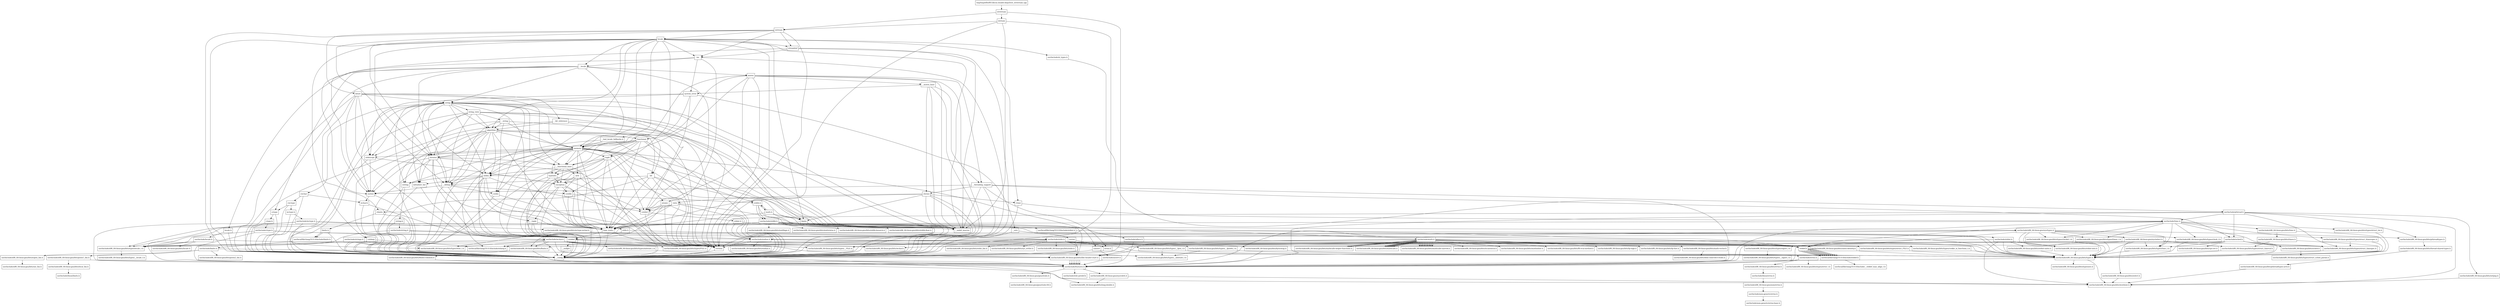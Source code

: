 digraph "dependencies" {
  header_1 [ shape="box", label="strstream"];
  header_0 [ shape="box", label="tmp/tmpw8iwRO.libcxx.header.deps/test_strstream.cpp"];
  header_2 [ shape="box", label="__config"];
  header_3 [ shape="box", label="usr/include/features.h"];
  header_4 [ shape="box", label="usr/include/stdc-predef.h"];
  header_5 [ shape="box", label="usr/include/x86_64-linux-gnu/sys/cdefs.h"];
  header_6 [ shape="box", label="usr/include/x86_64-linux-gnu/bits/wordsize.h"];
  header_7 [ shape="box", label="usr/include/x86_64-linux-gnu/bits/long-double.h"];
  header_8 [ shape="box", label="usr/include/x86_64-linux-gnu/gnu/stubs.h"];
  header_9 [ shape="box", label="usr/include/x86_64-linux-gnu/gnu/stubs-64.h"];
  header_11 [ shape="box", label="ostream"];
  header_12 [ shape="box", label="ios"];
  header_13 [ shape="box", label="iosfwd"];
  header_14 [ shape="box", label="wchar.h"];
  header_15 [ shape="box", label="usr/include/wchar.h"];
  header_16 [ shape="box", label="usr/include/x86_64-linux-gnu/bits/libc-header-start.h"];
  header_17 [ shape="box", label="usr/include/x86_64-linux-gnu/bits/floatn.h"];
  header_18 [ shape="box", label="usr/include/x86_64-linux-gnu/bits/floatn-common.h"];
  header_19 [ shape="box", label="stddef.h"];
  header_20 [ shape="box", label="usr/local/lib/clang/10.0.0/include/stddef.h"];
  header_21 [ shape="box", label="usr/local/lib/clang/10.0.0/include/stdarg.h"];
  header_22 [ shape="box", label="usr/include/x86_64-linux-gnu/bits/wchar.h"];
  header_23 [ shape="box", label="usr/include/x86_64-linux-gnu/bits/types/wint_t.h"];
  header_24 [ shape="box", label="usr/include/x86_64-linux-gnu/bits/types/mbstate_t.h"];
  header_25 [ shape="box", label="usr/include/x86_64-linux-gnu/bits/types/__mbstate_t.h"];
  header_26 [ shape="box", label="usr/include/x86_64-linux-gnu/bits/types/__FILE.h"];
  header_27 [ shape="box", label="usr/include/x86_64-linux-gnu/bits/types/FILE.h"];
  header_28 [ shape="box", label="usr/include/x86_64-linux-gnu/bits/types/locale_t.h"];
  header_29 [ shape="box", label="usr/include/x86_64-linux-gnu/bits/types/__locale_t.h"];
  header_30 [ shape="box", label="__locale"];
  header_31 [ shape="box", label="string"];
  header_32 [ shape="box", label="string_view"];
  header_33 [ shape="box", label="__string"];
  header_34 [ shape="box", label="algorithm"];
  header_35 [ shape="box", label="initializer_list"];
  header_36 [ shape="box", label="cstddef"];
  header_37 [ shape="box", label="version"];
  header_38 [ shape="box", label="usr/local/lib/clang/10.0.0/include/__stddef_max_align_t.h"];
  header_39 [ shape="box", label="__nullptr"];
  header_40 [ shape="box", label="type_traits"];
  header_41 [ shape="box", label="cstring"];
  header_42 [ shape="box", label="string.h"];
  header_43 [ shape="box", label="usr/include/string.h"];
  header_44 [ shape="box", label="usr/include/strings.h"];
  header_45 [ shape="box", label="utility"];
  header_46 [ shape="box", label="__tuple"];
  header_47 [ shape="box", label="cstdint"];
  header_48 [ shape="box", label="stdint.h"];
  header_49 [ shape="box", label="usr/local/lib/clang/10.0.0/include/stdint.h"];
  header_50 [ shape="box", label="usr/include/stdint.h"];
  header_51 [ shape="box", label="usr/include/x86_64-linux-gnu/bits/types.h"];
  header_52 [ shape="box", label="usr/include/x86_64-linux-gnu/bits/typesizes.h"];
  header_53 [ shape="box", label="usr/include/x86_64-linux-gnu/bits/stdint-intn.h"];
  header_54 [ shape="box", label="usr/include/x86_64-linux-gnu/bits/stdint-uintn.h"];
  header_55 [ shape="box", label="__debug"];
  header_56 [ shape="box", label="cstdlib"];
  header_57 [ shape="box", label="stdlib.h"];
  header_58 [ shape="box", label="usr/include/stdlib.h"];
  header_59 [ shape="box", label="usr/include/x86_64-linux-gnu/bits/waitflags.h"];
  header_60 [ shape="box", label="usr/include/x86_64-linux-gnu/bits/waitstatus.h"];
  header_61 [ shape="box", label="usr/include/x86_64-linux-gnu/sys/types.h"];
  header_62 [ shape="box", label="usr/include/x86_64-linux-gnu/bits/types/clock_t.h"];
  header_63 [ shape="box", label="usr/include/x86_64-linux-gnu/bits/types/clockid_t.h"];
  header_64 [ shape="box", label="usr/include/x86_64-linux-gnu/bits/types/time_t.h"];
  header_65 [ shape="box", label="usr/include/x86_64-linux-gnu/bits/types/timer_t.h"];
  header_66 [ shape="box", label="usr/include/endian.h"];
  header_67 [ shape="box", label="usr/include/x86_64-linux-gnu/bits/endian.h"];
  header_68 [ shape="box", label="usr/include/x86_64-linux-gnu/bits/byteswap.h"];
  header_69 [ shape="box", label="usr/include/x86_64-linux-gnu/bits/uintn-identity.h"];
  header_70 [ shape="box", label="usr/include/x86_64-linux-gnu/sys/select.h"];
  header_71 [ shape="box", label="usr/include/x86_64-linux-gnu/bits/select.h"];
  header_72 [ shape="box", label="usr/include/x86_64-linux-gnu/bits/types/sigset_t.h"];
  header_73 [ shape="box", label="usr/include/x86_64-linux-gnu/bits/types/__sigset_t.h"];
  header_74 [ shape="box", label="usr/include/x86_64-linux-gnu/bits/types/struct_timeval.h"];
  header_75 [ shape="box", label="usr/include/x86_64-linux-gnu/bits/types/struct_timespec.h"];
  header_76 [ shape="box", label="usr/include/x86_64-linux-gnu/bits/pthreadtypes.h"];
  header_77 [ shape="box", label="usr/include/x86_64-linux-gnu/bits/thread-shared-types.h"];
  header_78 [ shape="box", label="usr/include/x86_64-linux-gnu/bits/pthreadtypes-arch.h"];
  header_79 [ shape="box", label="usr/include/alloca.h"];
  header_80 [ shape="box", label="usr/include/x86_64-linux-gnu/bits/stdlib-bsearch.h"];
  header_81 [ shape="box", label="usr/include/x86_64-linux-gnu/bits/stdlib-float.h"];
  header_82 [ shape="box", label="math.h"];
  header_83 [ shape="box", label="usr/include/math.h"];
  header_84 [ shape="box", label="usr/include/x86_64-linux-gnu/bits/math-vector.h"];
  header_85 [ shape="box", label="usr/include/x86_64-linux-gnu/bits/libm-simd-decl-stubs.h"];
  header_86 [ shape="box", label="usr/include/x86_64-linux-gnu/bits/flt-eval-method.h"];
  header_87 [ shape="box", label="usr/include/x86_64-linux-gnu/bits/fp-logb.h"];
  header_88 [ shape="box", label="usr/include/x86_64-linux-gnu/bits/fp-fast.h"];
  header_89 [ shape="box", label="usr/include/x86_64-linux-gnu/bits/mathcalls-helper-functions.h"];
  header_90 [ shape="box", label="usr/include/x86_64-linux-gnu/bits/mathcalls.h"];
  header_91 [ shape="box", label="usr/include/x86_64-linux-gnu/bits/mathcalls-narrow.h"];
  header_92 [ shape="box", label="usr/include/x86_64-linux-gnu/bits/iscanonical.h"];
  header_93 [ shape="box", label="usr/include/x86_64-linux-gnu/bits/mathinline.h"];
  header_94 [ shape="box", label="limits"];
  header_95 [ shape="box", label="__undef_macros"];
  header_96 [ shape="box", label="cstdio"];
  header_97 [ shape="box", label="stdio.h"];
  header_98 [ shape="box", label="usr/include/stdio.h"];
  header_99 [ shape="box", label="usr/include/x86_64-linux-gnu/bits/types/__fpos_t.h"];
  header_100 [ shape="box", label="usr/include/x86_64-linux-gnu/bits/types/__fpos64_t.h"];
  header_101 [ shape="box", label="usr/include/x86_64-linux-gnu/bits/types/struct_FILE.h"];
  header_102 [ shape="box", label="usr/include/x86_64-linux-gnu/bits/types/cookie_io_functions_t.h"];
  header_103 [ shape="box", label="usr/include/x86_64-linux-gnu/bits/stdio_lim.h"];
  header_104 [ shape="box", label="usr/include/x86_64-linux-gnu/bits/sys_errlist.h"];
  header_105 [ shape="box", label="usr/include/x86_64-linux-gnu/bits/stdio.h"];
  header_106 [ shape="box", label="memory"];
  header_107 [ shape="box", label="typeinfo"];
  header_108 [ shape="box", label="exception"];
  header_109 [ shape="box", label="new"];
  header_110 [ shape="box", label="iterator"];
  header_111 [ shape="box", label="__functional_base"];
  header_112 [ shape="box", label="tuple"];
  header_113 [ shape="box", label="stdexcept"];
  header_114 [ shape="box", label="cassert"];
  header_115 [ shape="box", label="usr/include/assert.h"];
  header_116 [ shape="box", label="atomic"];
  header_117 [ shape="box", label="functional"];
  header_118 [ shape="box", label="bit"];
  header_119 [ shape="box", label="cwchar"];
  header_120 [ shape="box", label="cwctype"];
  header_121 [ shape="box", label="cctype"];
  header_122 [ shape="box", label="ctype.h"];
  header_123 [ shape="box", label="usr/include/ctype.h"];
  header_124 [ shape="box", label="wctype.h"];
  header_125 [ shape="box", label="usr/include/wctype.h"];
  header_126 [ shape="box", label="usr/include/x86_64-linux-gnu/bits/wctype-wchar.h"];
  header_127 [ shape="box", label="mutex"];
  header_128 [ shape="box", label="__mutex_base"];
  header_129 [ shape="box", label="chrono"];
  header_130 [ shape="box", label="ctime"];
  header_131 [ shape="box", label="usr/include/time.h"];
  header_132 [ shape="box", label="usr/include/x86_64-linux-gnu/bits/time.h"];
  header_133 [ shape="box", label="usr/include/x86_64-linux-gnu/bits/timex.h"];
  header_134 [ shape="box", label="usr/include/x86_64-linux-gnu/bits/types/struct_tm.h"];
  header_135 [ shape="box", label="usr/include/x86_64-linux-gnu/bits/types/struct_itimerspec.h"];
  header_136 [ shape="box", label="ratio"];
  header_137 [ shape="box", label="climits"];
  header_138 [ shape="box", label="limits.h"];
  header_139 [ shape="box", label="usr/local/lib/clang/10.0.0/include/limits.h"];
  header_140 [ shape="box", label="usr/include/limits.h"];
  header_141 [ shape="box", label="usr/include/x86_64-linux-gnu/bits/posix1_lim.h"];
  header_142 [ shape="box", label="usr/include/x86_64-linux-gnu/bits/local_lim.h"];
  header_143 [ shape="box", label="usr/include/linux/limits.h"];
  header_144 [ shape="box", label="usr/include/x86_64-linux-gnu/bits/posix2_lim.h"];
  header_145 [ shape="box", label="usr/include/x86_64-linux-gnu/bits/xopen_lim.h"];
  header_146 [ shape="box", label="usr/include/x86_64-linux-gnu/bits/uio_lim.h"];
  header_147 [ shape="box", label="system_error"];
  header_148 [ shape="box", label="__errc"];
  header_149 [ shape="box", label="cerrno"];
  header_150 [ shape="box", label="errno.h"];
  header_151 [ shape="box", label="usr/include/errno.h"];
  header_152 [ shape="box", label="usr/include/x86_64-linux-gnu/bits/errno.h"];
  header_153 [ shape="box", label="usr/include/linux/errno.h"];
  header_154 [ shape="box", label="usr/include/x86_64-linux-gnu/asm/errno.h"];
  header_155 [ shape="box", label="usr/include/asm-generic/errno.h"];
  header_156 [ shape="box", label="usr/include/asm-generic/errno-base.h"];
  header_157 [ shape="box", label="usr/include/x86_64-linux-gnu/bits/types/error_t.h"];
  header_158 [ shape="box", label="__threading_support"];
  header_10 [ shape="box", label="usr/include/pthread.h"];
  header_159 [ shape="box", label="usr/include/sched.h"];
  header_160 [ shape="box", label="usr/include/x86_64-linux-gnu/bits/sched.h"];
  header_161 [ shape="box", label="usr/include/x86_64-linux-gnu/bits/types/struct_sched_param.h"];
  header_162 [ shape="box", label="usr/include/x86_64-linux-gnu/bits/cpu-set.h"];
  header_163 [ shape="box", label="usr/include/x86_64-linux-gnu/bits/setjmp.h"];
  header_164 [ shape="box", label="locale.h"];
  header_165 [ shape="box", label="usr/include/locale.h"];
  header_166 [ shape="box", label="usr/include/x86_64-linux-gnu/bits/locale.h"];
  header_167 [ shape="box", label="streambuf"];
  header_168 [ shape="box", label="locale"];
  header_169 [ shape="box", label="cstdarg"];
  header_170 [ shape="box", label="usr/include/nl_types.h"];
  header_171 [ shape="box", label="__bsd_locale_fallbacks.h"];
  header_172 [ shape="box", label="bitset"];
  header_173 [ shape="box", label="__bit_reference"];
  header_174 [ shape="box", label="istream"];
  header_16 -> header_3;
  header_16 -> header_3;
  header_16 -> header_3;
  header_16 -> header_3;
  header_16 -> header_3;
  header_16 -> header_3;
  header_16 -> header_3;
  header_128 -> header_2;
  header_128 -> header_129;
  header_128 -> header_147;
  header_128 -> header_158;
  header_128 -> header_95;
  header_130 -> header_2;
  header_130 -> header_131;
  header_84 -> header_85;
  header_164 -> header_2;
  header_164 -> header_165;
  header_117 -> header_2;
  header_117 -> header_40;
  header_117 -> header_107;
  header_117 -> header_108;
  header_117 -> header_106;
  header_117 -> header_112;
  header_117 -> header_45;
  header_117 -> header_37;
  header_117 -> header_111;
  header_115 -> header_3;
  header_160 -> header_161;
  header_5 -> header_6;
  header_5 -> header_7;
  header_31 -> header_2;
  header_31 -> header_32;
  header_31 -> header_13;
  header_31 -> header_41;
  header_31 -> header_96;
  header_31 -> header_119;
  header_31 -> header_34;
  header_31 -> header_110;
  header_31 -> header_45;
  header_31 -> header_106;
  header_31 -> header_113;
  header_31 -> header_40;
  header_31 -> header_35;
  header_31 -> header_111;
  header_31 -> header_37;
  header_31 -> header_47;
  header_31 -> header_55;
  header_31 -> header_95;
  header_33 -> header_2;
  header_33 -> header_34;
  header_33 -> header_96;
  header_33 -> header_106;
  header_33 -> header_55;
  header_33 -> header_95;
  header_36 -> header_2;
  header_36 -> header_37;
  header_36 -> header_20;
  header_36 -> header_39;
  header_122 -> header_2;
  header_122 -> header_123;
  header_17 -> header_3;
  header_17 -> header_18;
  header_61 -> header_3;
  header_61 -> header_51;
  header_61 -> header_62;
  header_61 -> header_63;
  header_61 -> header_64;
  header_61 -> header_65;
  header_61 -> header_19;
  header_61 -> header_53;
  header_61 -> header_66;
  header_61 -> header_70;
  header_61 -> header_76;
  header_28 -> header_29;
  header_32 -> header_2;
  header_32 -> header_33;
  header_32 -> header_34;
  header_32 -> header_110;
  header_32 -> header_94;
  header_32 -> header_113;
  header_32 -> header_37;
  header_32 -> header_55;
  header_32 -> header_95;
  header_35 -> header_2;
  header_35 -> header_36;
  header_83 -> header_16;
  header_83 -> header_51;
  header_83 -> header_84;
  header_83 -> header_17;
  header_83 -> header_86;
  header_83 -> header_87;
  header_83 -> header_88;
  header_83 -> header_89;
  header_83 -> header_90;
  header_83 -> header_89;
  header_83 -> header_90;
  header_83 -> header_89;
  header_83 -> header_90;
  header_83 -> header_90;
  header_83 -> header_90;
  header_83 -> header_90;
  header_83 -> header_90;
  header_83 -> header_91;
  header_83 -> header_91;
  header_83 -> header_91;
  header_83 -> header_91;
  header_83 -> header_91;
  header_83 -> header_91;
  header_83 -> header_91;
  header_83 -> header_91;
  header_83 -> header_91;
  header_83 -> header_92;
  header_83 -> header_93;
  header_168 -> header_2;
  header_168 -> header_30;
  header_168 -> header_55;
  header_168 -> header_34;
  header_168 -> header_106;
  header_168 -> header_12;
  header_168 -> header_167;
  header_168 -> header_110;
  header_168 -> header_94;
  header_168 -> header_37;
  header_168 -> header_169;
  header_168 -> header_56;
  header_168 -> header_130;
  header_168 -> header_96;
  header_168 -> header_170;
  header_168 -> header_171;
  header_168 -> header_95;
  header_39 -> header_2;
  header_1 -> header_2;
  header_1 -> header_11;
  header_1 -> header_174;
  header_37 -> header_2;
  header_132 -> header_51;
  header_132 -> header_133;
  header_165 -> header_3;
  header_165 -> header_19;
  header_165 -> header_166;
  header_165 -> header_28;
  header_170 -> header_3;
  header_34 -> header_2;
  header_34 -> header_35;
  header_34 -> header_40;
  header_34 -> header_41;
  header_34 -> header_45;
  header_34 -> header_106;
  header_34 -> header_117;
  header_34 -> header_110;
  header_34 -> header_36;
  header_34 -> header_118;
  header_34 -> header_37;
  header_34 -> header_55;
  header_34 -> header_95;
  header_75 -> header_51;
  header_169 -> header_2;
  header_169 -> header_21;
  header_15 -> header_16;
  header_15 -> header_17;
  header_15 -> header_19;
  header_15 -> header_21;
  header_15 -> header_22;
  header_15 -> header_23;
  header_15 -> header_24;
  header_15 -> header_26;
  header_15 -> header_27;
  header_15 -> header_28;
  header_163 -> header_6;
  header_151 -> header_3;
  header_151 -> header_152;
  header_151 -> header_157;
  header_171 -> header_57;
  header_171 -> header_21;
  header_171 -> header_106;
  header_125 -> header_3;
  header_125 -> header_51;
  header_125 -> header_23;
  header_125 -> header_126;
  header_125 -> header_28;
  header_136 -> header_2;
  header_136 -> header_47;
  header_136 -> header_137;
  header_136 -> header_40;
  header_136 -> header_95;
  header_51 -> header_3;
  header_51 -> header_6;
  header_51 -> header_52;
  header_46 -> header_2;
  header_46 -> header_36;
  header_46 -> header_40;
  header_141 -> header_6;
  header_141 -> header_142;
  header_116 -> header_2;
  header_116 -> header_36;
  header_116 -> header_47;
  header_116 -> header_40;
  header_116 -> header_37;
  header_48 -> header_2;
  header_48 -> header_49;
  header_94 -> header_2;
  header_94 -> header_40;
  header_94 -> header_95;
  header_94 -> header_37;
  header_147 -> header_148;
  header_147 -> header_40;
  header_147 -> header_113;
  header_147 -> header_111;
  header_147 -> header_31;
  header_10 -> header_3;
  header_10 -> header_66;
  header_10 -> header_159;
  header_10 -> header_131;
  header_10 -> header_76;
  header_10 -> header_163;
  header_10 -> header_6;
  header_10 -> header_75;
  header_167 -> header_2;
  header_167 -> header_13;
  header_167 -> header_12;
  header_167 -> header_95;
  header_137 -> header_2;
  header_137 -> header_138;
  header_47 -> header_2;
  header_47 -> header_48;
  header_18 -> header_3;
  header_18 -> header_7;
  header_64 -> header_51;
  header_129 -> header_2;
  header_129 -> header_130;
  header_129 -> header_40;
  header_129 -> header_136;
  header_129 -> header_94;
  header_129 -> header_37;
  header_129 -> header_95;
  header_8 -> header_9;
  header_19 -> header_20;
  header_19 -> header_20;
  header_19 -> header_20;
  header_19 -> header_20;
  header_19 -> header_20;
  header_19 -> header_20;
  header_19 -> header_20;
  header_19 -> header_20;
  header_19 -> header_20;
  header_19 -> header_20;
  header_110 -> header_2;
  header_110 -> header_13;
  header_110 -> header_111;
  header_110 -> header_40;
  header_110 -> header_36;
  header_110 -> header_35;
  header_110 -> header_37;
  header_110 -> header_55;
  header_138 -> header_2;
  header_138 -> header_139;
  header_138 -> header_139;
  header_152 -> header_153;
  header_173 -> header_2;
  header_173 -> header_118;
  header_173 -> header_34;
  header_173 -> header_95;
  header_49 -> header_50;
  header_153 -> header_154;
  header_109 -> header_2;
  header_109 -> header_108;
  header_109 -> header_40;
  header_109 -> header_36;
  header_109 -> header_37;
  header_131 -> header_3;
  header_131 -> header_19;
  header_131 -> header_132;
  header_131 -> header_62;
  header_131 -> header_64;
  header_131 -> header_134;
  header_131 -> header_75;
  header_131 -> header_63;
  header_131 -> header_65;
  header_131 -> header_135;
  header_131 -> header_28;
  header_113 -> header_2;
  header_113 -> header_108;
  header_113 -> header_13;
  header_45 -> header_2;
  header_45 -> header_46;
  header_45 -> header_40;
  header_45 -> header_35;
  header_45 -> header_36;
  header_45 -> header_41;
  header_45 -> header_47;
  header_45 -> header_37;
  header_45 -> header_55;
  header_65 -> header_51;
  header_174 -> header_2;
  header_174 -> header_37;
  header_174 -> header_11;
  header_174 -> header_95;
  header_114 -> header_2;
  header_114 -> header_115;
  header_11 -> header_2;
  header_11 -> header_12;
  header_11 -> header_167;
  header_11 -> header_168;
  header_11 -> header_110;
  header_11 -> header_172;
  header_11 -> header_37;
  header_58 -> header_16;
  header_58 -> header_19;
  header_58 -> header_59;
  header_58 -> header_60;
  header_58 -> header_17;
  header_58 -> header_28;
  header_58 -> header_61;
  header_58 -> header_79;
  header_58 -> header_80;
  header_58 -> header_81;
  header_159 -> header_3;
  header_159 -> header_51;
  header_159 -> header_19;
  header_159 -> header_64;
  header_159 -> header_75;
  header_159 -> header_160;
  header_159 -> header_162;
  header_0 -> header_1;
  header_40 -> header_2;
  header_40 -> header_36;
  header_40 -> header_37;
  header_148 -> header_2;
  header_148 -> header_149;
  header_108 -> header_2;
  header_108 -> header_36;
  header_108 -> header_56;
  header_108 -> header_40;
  header_108 -> header_37;
  header_44 -> header_3;
  header_44 -> header_19;
  header_44 -> header_28;
  header_63 -> header_51;
  header_154 -> header_155;
  header_2 -> header_3;
  header_98 -> header_16;
  header_98 -> header_19;
  header_98 -> header_21;
  header_98 -> header_51;
  header_98 -> header_99;
  header_98 -> header_100;
  header_98 -> header_26;
  header_98 -> header_27;
  header_98 -> header_101;
  header_98 -> header_102;
  header_98 -> header_103;
  header_98 -> header_104;
  header_98 -> header_105;
  header_50 -> header_16;
  header_50 -> header_51;
  header_50 -> header_22;
  header_50 -> header_6;
  header_50 -> header_53;
  header_50 -> header_54;
  header_119 -> header_2;
  header_119 -> header_120;
  header_119 -> header_14;
  header_12 -> header_2;
  header_12 -> header_13;
  header_12 -> header_30;
  header_12 -> header_147;
  header_12 -> header_116;
  header_126 -> header_51;
  header_126 -> header_23;
  header_126 -> header_66;
  header_107 -> header_2;
  header_107 -> header_108;
  header_107 -> header_36;
  header_107 -> header_47;
  header_56 -> header_2;
  header_56 -> header_57;
  header_71 -> header_6;
  header_97 -> header_2;
  header_97 -> header_98;
  header_155 -> header_156;
  header_145 -> header_146;
  header_140 -> header_16;
  header_140 -> header_141;
  header_140 -> header_144;
  header_140 -> header_145;
  header_118 -> header_2;
  header_118 -> header_94;
  header_118 -> header_40;
  header_118 -> header_37;
  header_118 -> header_55;
  header_118 -> header_95;
  header_41 -> header_2;
  header_41 -> header_42;
  header_57 -> header_2;
  header_57 -> header_58;
  header_57 -> header_82;
  header_57 -> header_58;
  header_96 -> header_2;
  header_96 -> header_97;
  header_3 -> header_4;
  header_3 -> header_5;
  header_3 -> header_8;
  header_74 -> header_51;
  header_101 -> header_51;
  header_66 -> header_3;
  header_66 -> header_67;
  header_66 -> header_68;
  header_66 -> header_69;
  header_20 -> header_38;
  header_123 -> header_3;
  header_123 -> header_51;
  header_123 -> header_66;
  header_123 -> header_28;
  header_79 -> header_3;
  header_79 -> header_19;
  header_53 -> header_51;
  header_78 -> header_6;
  header_69 -> header_51;
  header_127 -> header_2;
  header_127 -> header_128;
  header_127 -> header_47;
  header_127 -> header_117;
  header_127 -> header_106;
  header_127 -> header_112;
  header_127 -> header_37;
  header_127 -> header_158;
  header_127 -> header_95;
  header_100 -> header_51;
  header_100 -> header_25;
  header_124 -> header_2;
  header_124 -> header_125;
  header_24 -> header_25;
  header_172 -> header_2;
  header_172 -> header_173;
  header_172 -> header_36;
  header_172 -> header_137;
  header_172 -> header_31;
  header_172 -> header_113;
  header_172 -> header_13;
  header_172 -> header_111;
  header_172 -> header_95;
  header_55 -> header_2;
  header_55 -> header_13;
  header_55 -> header_56;
  header_55 -> header_96;
  header_55 -> header_36;
  header_42 -> header_2;
  header_42 -> header_43;
  header_121 -> header_2;
  header_121 -> header_122;
  header_99 -> header_51;
  header_99 -> header_25;
  header_54 -> header_51;
  header_106 -> header_2;
  header_106 -> header_40;
  header_106 -> header_107;
  header_106 -> header_36;
  header_106 -> header_47;
  header_106 -> header_109;
  header_106 -> header_45;
  header_106 -> header_94;
  header_106 -> header_110;
  header_106 -> header_111;
  header_106 -> header_13;
  header_106 -> header_112;
  header_106 -> header_113;
  header_106 -> header_41;
  header_106 -> header_114;
  header_106 -> header_116;
  header_106 -> header_37;
  header_106 -> header_95;
  header_120 -> header_2;
  header_120 -> header_121;
  header_120 -> header_124;
  header_133 -> header_51;
  header_133 -> header_74;
  header_135 -> header_51;
  header_135 -> header_75;
  header_149 -> header_2;
  header_149 -> header_150;
  header_68 -> header_3;
  header_68 -> header_51;
  header_158 -> header_2;
  header_158 -> header_129;
  header_158 -> header_13;
  header_158 -> header_150;
  header_158 -> header_10;
  header_158 -> header_159;
  header_158 -> header_95;
  header_76 -> header_77;
  header_14 -> header_2;
  header_14 -> header_15;
  header_30 -> header_2;
  header_30 -> header_31;
  header_30 -> header_106;
  header_30 -> header_45;
  header_30 -> header_127;
  header_30 -> header_47;
  header_30 -> header_121;
  header_30 -> header_164;
  header_72 -> header_73;
  header_70 -> header_3;
  header_70 -> header_51;
  header_70 -> header_71;
  header_70 -> header_72;
  header_70 -> header_64;
  header_70 -> header_74;
  header_70 -> header_75;
  header_134 -> header_51;
  header_142 -> header_143;
  header_82 -> header_2;
  header_82 -> header_57;
  header_82 -> header_83;
  header_82 -> header_40;
  header_82 -> header_94;
  header_43 -> header_16;
  header_43 -> header_19;
  header_43 -> header_28;
  header_43 -> header_44;
  header_112 -> header_2;
  header_112 -> header_46;
  header_112 -> header_36;
  header_112 -> header_40;
  header_112 -> header_111;
  header_112 -> header_45;
  header_112 -> header_37;
  header_150 -> header_2;
  header_150 -> header_151;
  header_13 -> header_2;
  header_13 -> header_14;
  header_111 -> header_2;
  header_111 -> header_40;
  header_111 -> header_107;
  header_111 -> header_108;
  header_111 -> header_109;
  header_111 -> header_45;
  header_62 -> header_51;
  header_139 -> header_140;
  header_102 -> header_51;
  header_77 -> header_78;
}
